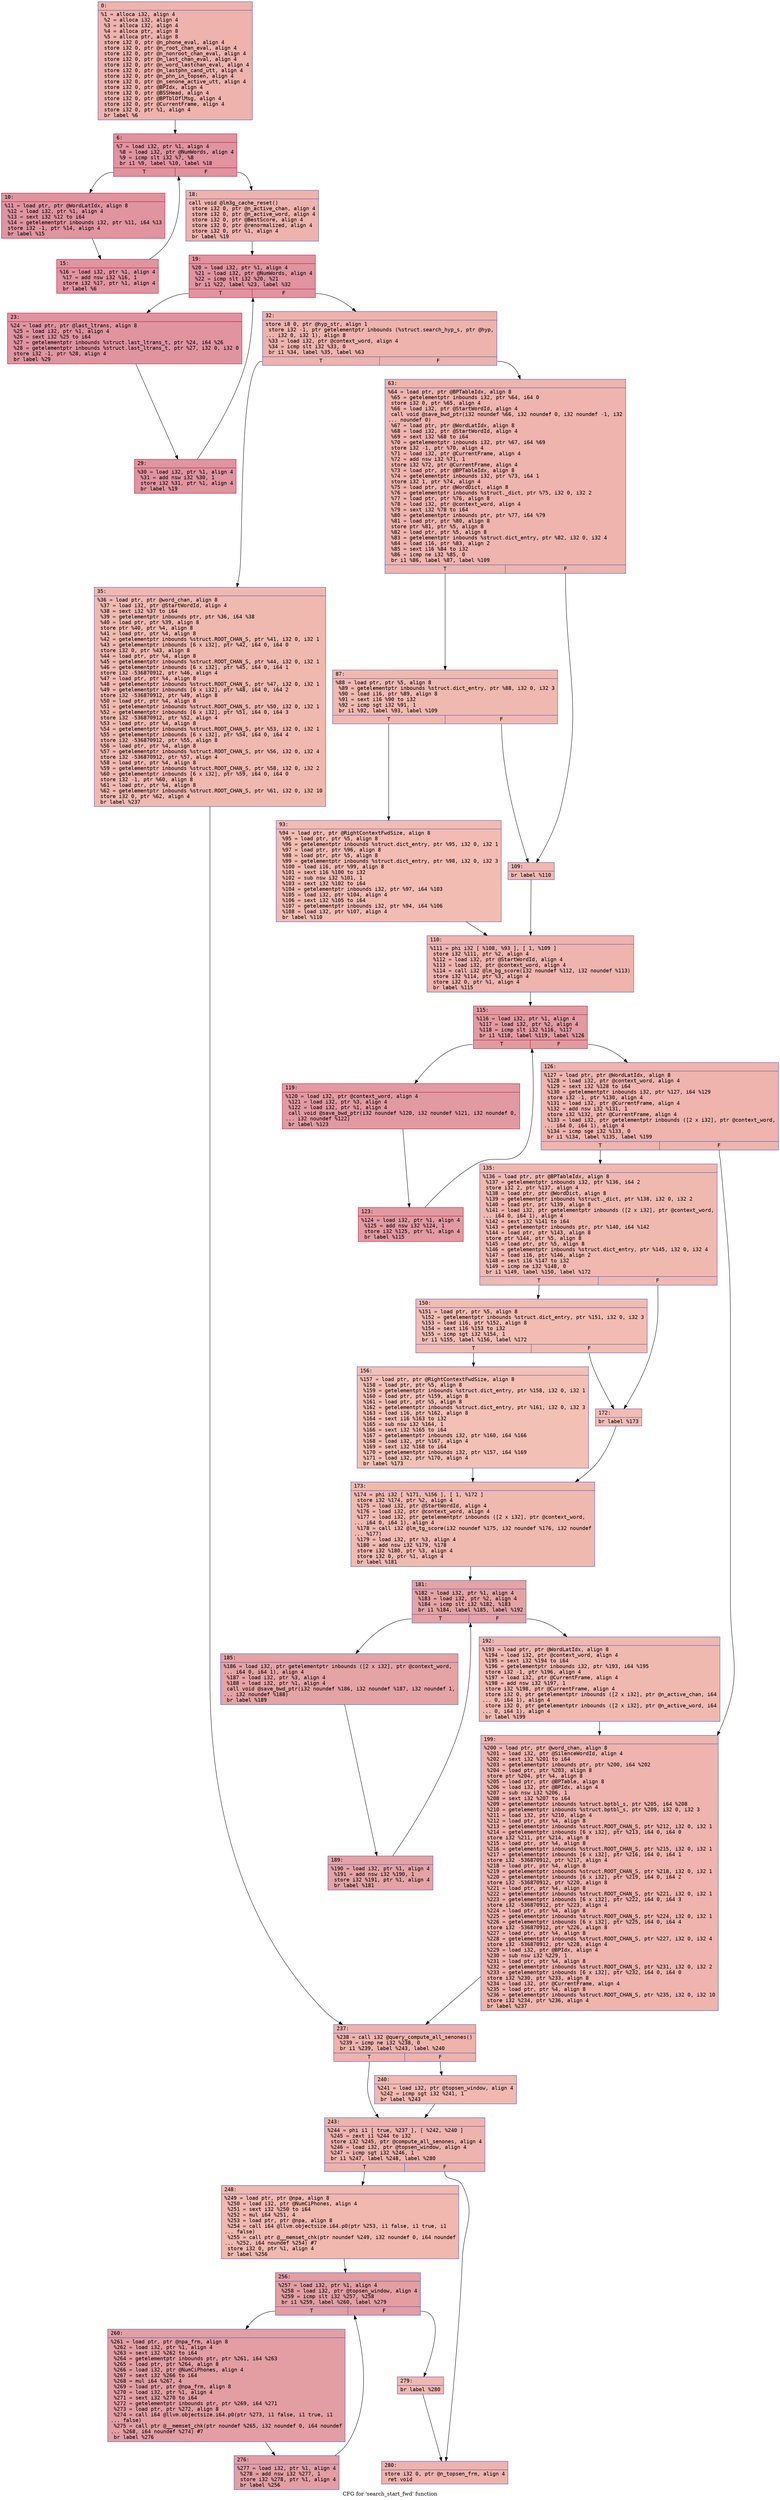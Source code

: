 digraph "CFG for 'search_start_fwd' function" {
	label="CFG for 'search_start_fwd' function";

	Node0x60000203d1d0 [shape=record,color="#3d50c3ff", style=filled, fillcolor="#d6524470" fontname="Courier",label="{0:\l|  %1 = alloca i32, align 4\l  %2 = alloca i32, align 4\l  %3 = alloca i32, align 4\l  %4 = alloca ptr, align 8\l  %5 = alloca ptr, align 8\l  store i32 0, ptr @n_phone_eval, align 4\l  store i32 0, ptr @n_root_chan_eval, align 4\l  store i32 0, ptr @n_nonroot_chan_eval, align 4\l  store i32 0, ptr @n_last_chan_eval, align 4\l  store i32 0, ptr @n_word_lastchan_eval, align 4\l  store i32 0, ptr @n_lastphn_cand_utt, align 4\l  store i32 0, ptr @n_phn_in_topsen, align 4\l  store i32 0, ptr @n_senone_active_utt, align 4\l  store i32 0, ptr @BPIdx, align 4\l  store i32 0, ptr @BSSHead, align 4\l  store i32 0, ptr @BPTblOflMsg, align 4\l  store i32 0, ptr @CurrentFrame, align 4\l  store i32 0, ptr %1, align 4\l  br label %6\l}"];
	Node0x60000203d1d0 -> Node0x60000203d220[tooltip="0 -> 6\nProbability 100.00%" ];
	Node0x60000203d220 [shape=record,color="#b70d28ff", style=filled, fillcolor="#b70d2870" fontname="Courier",label="{6:\l|  %7 = load i32, ptr %1, align 4\l  %8 = load i32, ptr @NumWords, align 4\l  %9 = icmp slt i32 %7, %8\l  br i1 %9, label %10, label %18\l|{<s0>T|<s1>F}}"];
	Node0x60000203d220:s0 -> Node0x60000203d270[tooltip="6 -> 10\nProbability 96.88%" ];
	Node0x60000203d220:s1 -> Node0x60000203d310[tooltip="6 -> 18\nProbability 3.12%" ];
	Node0x60000203d270 [shape=record,color="#b70d28ff", style=filled, fillcolor="#b70d2870" fontname="Courier",label="{10:\l|  %11 = load ptr, ptr @WordLatIdx, align 8\l  %12 = load i32, ptr %1, align 4\l  %13 = sext i32 %12 to i64\l  %14 = getelementptr inbounds i32, ptr %11, i64 %13\l  store i32 -1, ptr %14, align 4\l  br label %15\l}"];
	Node0x60000203d270 -> Node0x60000203d2c0[tooltip="10 -> 15\nProbability 100.00%" ];
	Node0x60000203d2c0 [shape=record,color="#b70d28ff", style=filled, fillcolor="#b70d2870" fontname="Courier",label="{15:\l|  %16 = load i32, ptr %1, align 4\l  %17 = add nsw i32 %16, 1\l  store i32 %17, ptr %1, align 4\l  br label %6\l}"];
	Node0x60000203d2c0 -> Node0x60000203d220[tooltip="15 -> 6\nProbability 100.00%" ];
	Node0x60000203d310 [shape=record,color="#3d50c3ff", style=filled, fillcolor="#d6524470" fontname="Courier",label="{18:\l|  call void @lm3g_cache_reset()\l  store i32 0, ptr @n_active_chan, align 4\l  store i32 0, ptr @n_active_word, align 4\l  store i32 0, ptr @BestScore, align 4\l  store i32 0, ptr @renormalized, align 4\l  store i32 0, ptr %1, align 4\l  br label %19\l}"];
	Node0x60000203d310 -> Node0x60000203d360[tooltip="18 -> 19\nProbability 100.00%" ];
	Node0x60000203d360 [shape=record,color="#b70d28ff", style=filled, fillcolor="#b70d2870" fontname="Courier",label="{19:\l|  %20 = load i32, ptr %1, align 4\l  %21 = load i32, ptr @NumWords, align 4\l  %22 = icmp slt i32 %20, %21\l  br i1 %22, label %23, label %32\l|{<s0>T|<s1>F}}"];
	Node0x60000203d360:s0 -> Node0x60000203d3b0[tooltip="19 -> 23\nProbability 96.88%" ];
	Node0x60000203d360:s1 -> Node0x60000203d450[tooltip="19 -> 32\nProbability 3.12%" ];
	Node0x60000203d3b0 [shape=record,color="#b70d28ff", style=filled, fillcolor="#b70d2870" fontname="Courier",label="{23:\l|  %24 = load ptr, ptr @last_ltrans, align 8\l  %25 = load i32, ptr %1, align 4\l  %26 = sext i32 %25 to i64\l  %27 = getelementptr inbounds %struct.last_ltrans_t, ptr %24, i64 %26\l  %28 = getelementptr inbounds %struct.last_ltrans_t, ptr %27, i32 0, i32 0\l  store i32 -1, ptr %28, align 4\l  br label %29\l}"];
	Node0x60000203d3b0 -> Node0x60000203d400[tooltip="23 -> 29\nProbability 100.00%" ];
	Node0x60000203d400 [shape=record,color="#b70d28ff", style=filled, fillcolor="#b70d2870" fontname="Courier",label="{29:\l|  %30 = load i32, ptr %1, align 4\l  %31 = add nsw i32 %30, 1\l  store i32 %31, ptr %1, align 4\l  br label %19\l}"];
	Node0x60000203d400 -> Node0x60000203d360[tooltip="29 -> 19\nProbability 100.00%" ];
	Node0x60000203d450 [shape=record,color="#3d50c3ff", style=filled, fillcolor="#d6524470" fontname="Courier",label="{32:\l|  store i8 0, ptr @hyp_str, align 1\l  store i32 -1, ptr getelementptr inbounds (%struct.search_hyp_s, ptr @hyp,\l... i32 0, i32 1), align 8\l  %33 = load i32, ptr @context_word, align 4\l  %34 = icmp slt i32 %33, 0\l  br i1 %34, label %35, label %63\l|{<s0>T|<s1>F}}"];
	Node0x60000203d450:s0 -> Node0x60000203d4a0[tooltip="32 -> 35\nProbability 37.50%" ];
	Node0x60000203d450:s1 -> Node0x60000203d4f0[tooltip="32 -> 63\nProbability 62.50%" ];
	Node0x60000203d4a0 [shape=record,color="#3d50c3ff", style=filled, fillcolor="#de614d70" fontname="Courier",label="{35:\l|  %36 = load ptr, ptr @word_chan, align 8\l  %37 = load i32, ptr @StartWordId, align 4\l  %38 = sext i32 %37 to i64\l  %39 = getelementptr inbounds ptr, ptr %36, i64 %38\l  %40 = load ptr, ptr %39, align 8\l  store ptr %40, ptr %4, align 8\l  %41 = load ptr, ptr %4, align 8\l  %42 = getelementptr inbounds %struct.ROOT_CHAN_S, ptr %41, i32 0, i32 1\l  %43 = getelementptr inbounds [6 x i32], ptr %42, i64 0, i64 0\l  store i32 0, ptr %43, align 8\l  %44 = load ptr, ptr %4, align 8\l  %45 = getelementptr inbounds %struct.ROOT_CHAN_S, ptr %44, i32 0, i32 1\l  %46 = getelementptr inbounds [6 x i32], ptr %45, i64 0, i64 1\l  store i32 -536870912, ptr %46, align 4\l  %47 = load ptr, ptr %4, align 8\l  %48 = getelementptr inbounds %struct.ROOT_CHAN_S, ptr %47, i32 0, i32 1\l  %49 = getelementptr inbounds [6 x i32], ptr %48, i64 0, i64 2\l  store i32 -536870912, ptr %49, align 8\l  %50 = load ptr, ptr %4, align 8\l  %51 = getelementptr inbounds %struct.ROOT_CHAN_S, ptr %50, i32 0, i32 1\l  %52 = getelementptr inbounds [6 x i32], ptr %51, i64 0, i64 3\l  store i32 -536870912, ptr %52, align 4\l  %53 = load ptr, ptr %4, align 8\l  %54 = getelementptr inbounds %struct.ROOT_CHAN_S, ptr %53, i32 0, i32 1\l  %55 = getelementptr inbounds [6 x i32], ptr %54, i64 0, i64 4\l  store i32 -536870912, ptr %55, align 8\l  %56 = load ptr, ptr %4, align 8\l  %57 = getelementptr inbounds %struct.ROOT_CHAN_S, ptr %56, i32 0, i32 4\l  store i32 -536870912, ptr %57, align 4\l  %58 = load ptr, ptr %4, align 8\l  %59 = getelementptr inbounds %struct.ROOT_CHAN_S, ptr %58, i32 0, i32 2\l  %60 = getelementptr inbounds [6 x i32], ptr %59, i64 0, i64 0\l  store i32 -1, ptr %60, align 8\l  %61 = load ptr, ptr %4, align 8\l  %62 = getelementptr inbounds %struct.ROOT_CHAN_S, ptr %61, i32 0, i32 10\l  store i32 0, ptr %62, align 4\l  br label %237\l}"];
	Node0x60000203d4a0 -> Node0x60000203dae0[tooltip="35 -> 237\nProbability 100.00%" ];
	Node0x60000203d4f0 [shape=record,color="#3d50c3ff", style=filled, fillcolor="#d8564670" fontname="Courier",label="{63:\l|  %64 = load ptr, ptr @BPTableIdx, align 8\l  %65 = getelementptr inbounds i32, ptr %64, i64 0\l  store i32 0, ptr %65, align 4\l  %66 = load i32, ptr @StartWordId, align 4\l  call void @save_bwd_ptr(i32 noundef %66, i32 noundef 0, i32 noundef -1, i32\l... noundef 0)\l  %67 = load ptr, ptr @WordLatIdx, align 8\l  %68 = load i32, ptr @StartWordId, align 4\l  %69 = sext i32 %68 to i64\l  %70 = getelementptr inbounds i32, ptr %67, i64 %69\l  store i32 -1, ptr %70, align 4\l  %71 = load i32, ptr @CurrentFrame, align 4\l  %72 = add nsw i32 %71, 1\l  store i32 %72, ptr @CurrentFrame, align 4\l  %73 = load ptr, ptr @BPTableIdx, align 8\l  %74 = getelementptr inbounds i32, ptr %73, i64 1\l  store i32 1, ptr %74, align 4\l  %75 = load ptr, ptr @WordDict, align 8\l  %76 = getelementptr inbounds %struct._dict, ptr %75, i32 0, i32 2\l  %77 = load ptr, ptr %76, align 8\l  %78 = load i32, ptr @context_word, align 4\l  %79 = sext i32 %78 to i64\l  %80 = getelementptr inbounds ptr, ptr %77, i64 %79\l  %81 = load ptr, ptr %80, align 8\l  store ptr %81, ptr %5, align 8\l  %82 = load ptr, ptr %5, align 8\l  %83 = getelementptr inbounds %struct.dict_entry, ptr %82, i32 0, i32 4\l  %84 = load i16, ptr %83, align 2\l  %85 = sext i16 %84 to i32\l  %86 = icmp ne i32 %85, 0\l  br i1 %86, label %87, label %109\l|{<s0>T|<s1>F}}"];
	Node0x60000203d4f0:s0 -> Node0x60000203d540[tooltip="63 -> 87\nProbability 62.50%" ];
	Node0x60000203d4f0:s1 -> Node0x60000203d5e0[tooltip="63 -> 109\nProbability 37.50%" ];
	Node0x60000203d540 [shape=record,color="#3d50c3ff", style=filled, fillcolor="#de614d70" fontname="Courier",label="{87:\l|  %88 = load ptr, ptr %5, align 8\l  %89 = getelementptr inbounds %struct.dict_entry, ptr %88, i32 0, i32 3\l  %90 = load i16, ptr %89, align 8\l  %91 = sext i16 %90 to i32\l  %92 = icmp sgt i32 %91, 1\l  br i1 %92, label %93, label %109\l|{<s0>T|<s1>F}}"];
	Node0x60000203d540:s0 -> Node0x60000203d590[tooltip="87 -> 93\nProbability 50.00%" ];
	Node0x60000203d540:s1 -> Node0x60000203d5e0[tooltip="87 -> 109\nProbability 50.00%" ];
	Node0x60000203d590 [shape=record,color="#3d50c3ff", style=filled, fillcolor="#e1675170" fontname="Courier",label="{93:\l|  %94 = load ptr, ptr @RightContextFwdSize, align 8\l  %95 = load ptr, ptr %5, align 8\l  %96 = getelementptr inbounds %struct.dict_entry, ptr %95, i32 0, i32 1\l  %97 = load ptr, ptr %96, align 8\l  %98 = load ptr, ptr %5, align 8\l  %99 = getelementptr inbounds %struct.dict_entry, ptr %98, i32 0, i32 3\l  %100 = load i16, ptr %99, align 8\l  %101 = sext i16 %100 to i32\l  %102 = sub nsw i32 %101, 1\l  %103 = sext i32 %102 to i64\l  %104 = getelementptr inbounds i32, ptr %97, i64 %103\l  %105 = load i32, ptr %104, align 4\l  %106 = sext i32 %105 to i64\l  %107 = getelementptr inbounds i32, ptr %94, i64 %106\l  %108 = load i32, ptr %107, align 4\l  br label %110\l}"];
	Node0x60000203d590 -> Node0x60000203d630[tooltip="93 -> 110\nProbability 100.00%" ];
	Node0x60000203d5e0 [shape=record,color="#3d50c3ff", style=filled, fillcolor="#dc5d4a70" fontname="Courier",label="{109:\l|  br label %110\l}"];
	Node0x60000203d5e0 -> Node0x60000203d630[tooltip="109 -> 110\nProbability 100.00%" ];
	Node0x60000203d630 [shape=record,color="#3d50c3ff", style=filled, fillcolor="#d8564670" fontname="Courier",label="{110:\l|  %111 = phi i32 [ %108, %93 ], [ 1, %109 ]\l  store i32 %111, ptr %2, align 4\l  %112 = load i32, ptr @StartWordId, align 4\l  %113 = load i32, ptr @context_word, align 4\l  %114 = call i32 @lm_bg_score(i32 noundef %112, i32 noundef %113)\l  store i32 %114, ptr %3, align 4\l  store i32 0, ptr %1, align 4\l  br label %115\l}"];
	Node0x60000203d630 -> Node0x60000203d680[tooltip="110 -> 115\nProbability 100.00%" ];
	Node0x60000203d680 [shape=record,color="#b70d28ff", style=filled, fillcolor="#bb1b2c70" fontname="Courier",label="{115:\l|  %116 = load i32, ptr %1, align 4\l  %117 = load i32, ptr %2, align 4\l  %118 = icmp slt i32 %116, %117\l  br i1 %118, label %119, label %126\l|{<s0>T|<s1>F}}"];
	Node0x60000203d680:s0 -> Node0x60000203d6d0[tooltip="115 -> 119\nProbability 96.88%" ];
	Node0x60000203d680:s1 -> Node0x60000203d770[tooltip="115 -> 126\nProbability 3.12%" ];
	Node0x60000203d6d0 [shape=record,color="#b70d28ff", style=filled, fillcolor="#bb1b2c70" fontname="Courier",label="{119:\l|  %120 = load i32, ptr @context_word, align 4\l  %121 = load i32, ptr %3, align 4\l  %122 = load i32, ptr %1, align 4\l  call void @save_bwd_ptr(i32 noundef %120, i32 noundef %121, i32 noundef 0,\l... i32 noundef %122)\l  br label %123\l}"];
	Node0x60000203d6d0 -> Node0x60000203d720[tooltip="119 -> 123\nProbability 100.00%" ];
	Node0x60000203d720 [shape=record,color="#b70d28ff", style=filled, fillcolor="#bb1b2c70" fontname="Courier",label="{123:\l|  %124 = load i32, ptr %1, align 4\l  %125 = add nsw i32 %124, 1\l  store i32 %125, ptr %1, align 4\l  br label %115\l}"];
	Node0x60000203d720 -> Node0x60000203d680[tooltip="123 -> 115\nProbability 100.00%" ];
	Node0x60000203d770 [shape=record,color="#3d50c3ff", style=filled, fillcolor="#d8564670" fontname="Courier",label="{126:\l|  %127 = load ptr, ptr @WordLatIdx, align 8\l  %128 = load i32, ptr @context_word, align 4\l  %129 = sext i32 %128 to i64\l  %130 = getelementptr inbounds i32, ptr %127, i64 %129\l  store i32 -1, ptr %130, align 4\l  %131 = load i32, ptr @CurrentFrame, align 4\l  %132 = add nsw i32 %131, 1\l  store i32 %132, ptr @CurrentFrame, align 4\l  %133 = load i32, ptr getelementptr inbounds ([2 x i32], ptr @context_word,\l... i64 0, i64 1), align 4\l  %134 = icmp sge i32 %133, 0\l  br i1 %134, label %135, label %199\l|{<s0>T|<s1>F}}"];
	Node0x60000203d770:s0 -> Node0x60000203d7c0[tooltip="126 -> 135\nProbability 50.00%" ];
	Node0x60000203d770:s1 -> Node0x60000203da90[tooltip="126 -> 199\nProbability 50.00%" ];
	Node0x60000203d7c0 [shape=record,color="#3d50c3ff", style=filled, fillcolor="#de614d70" fontname="Courier",label="{135:\l|  %136 = load ptr, ptr @BPTableIdx, align 8\l  %137 = getelementptr inbounds i32, ptr %136, i64 2\l  store i32 2, ptr %137, align 4\l  %138 = load ptr, ptr @WordDict, align 8\l  %139 = getelementptr inbounds %struct._dict, ptr %138, i32 0, i32 2\l  %140 = load ptr, ptr %139, align 8\l  %141 = load i32, ptr getelementptr inbounds ([2 x i32], ptr @context_word,\l... i64 0, i64 1), align 4\l  %142 = sext i32 %141 to i64\l  %143 = getelementptr inbounds ptr, ptr %140, i64 %142\l  %144 = load ptr, ptr %143, align 8\l  store ptr %144, ptr %5, align 8\l  %145 = load ptr, ptr %5, align 8\l  %146 = getelementptr inbounds %struct.dict_entry, ptr %145, i32 0, i32 4\l  %147 = load i16, ptr %146, align 2\l  %148 = sext i16 %147 to i32\l  %149 = icmp ne i32 %148, 0\l  br i1 %149, label %150, label %172\l|{<s0>T|<s1>F}}"];
	Node0x60000203d7c0:s0 -> Node0x60000203d810[tooltip="135 -> 150\nProbability 62.50%" ];
	Node0x60000203d7c0:s1 -> Node0x60000203d8b0[tooltip="135 -> 172\nProbability 37.50%" ];
	Node0x60000203d810 [shape=record,color="#3d50c3ff", style=filled, fillcolor="#e1675170" fontname="Courier",label="{150:\l|  %151 = load ptr, ptr %5, align 8\l  %152 = getelementptr inbounds %struct.dict_entry, ptr %151, i32 0, i32 3\l  %153 = load i16, ptr %152, align 8\l  %154 = sext i16 %153 to i32\l  %155 = icmp sgt i32 %154, 1\l  br i1 %155, label %156, label %172\l|{<s0>T|<s1>F}}"];
	Node0x60000203d810:s0 -> Node0x60000203d860[tooltip="150 -> 156\nProbability 50.00%" ];
	Node0x60000203d810:s1 -> Node0x60000203d8b0[tooltip="150 -> 172\nProbability 50.00%" ];
	Node0x60000203d860 [shape=record,color="#3d50c3ff", style=filled, fillcolor="#e5705870" fontname="Courier",label="{156:\l|  %157 = load ptr, ptr @RightContextFwdSize, align 8\l  %158 = load ptr, ptr %5, align 8\l  %159 = getelementptr inbounds %struct.dict_entry, ptr %158, i32 0, i32 1\l  %160 = load ptr, ptr %159, align 8\l  %161 = load ptr, ptr %5, align 8\l  %162 = getelementptr inbounds %struct.dict_entry, ptr %161, i32 0, i32 3\l  %163 = load i16, ptr %162, align 8\l  %164 = sext i16 %163 to i32\l  %165 = sub nsw i32 %164, 1\l  %166 = sext i32 %165 to i64\l  %167 = getelementptr inbounds i32, ptr %160, i64 %166\l  %168 = load i32, ptr %167, align 4\l  %169 = sext i32 %168 to i64\l  %170 = getelementptr inbounds i32, ptr %157, i64 %169\l  %171 = load i32, ptr %170, align 4\l  br label %173\l}"];
	Node0x60000203d860 -> Node0x60000203d900[tooltip="156 -> 173\nProbability 100.00%" ];
	Node0x60000203d8b0 [shape=record,color="#3d50c3ff", style=filled, fillcolor="#e1675170" fontname="Courier",label="{172:\l|  br label %173\l}"];
	Node0x60000203d8b0 -> Node0x60000203d900[tooltip="172 -> 173\nProbability 100.00%" ];
	Node0x60000203d900 [shape=record,color="#3d50c3ff", style=filled, fillcolor="#de614d70" fontname="Courier",label="{173:\l|  %174 = phi i32 [ %171, %156 ], [ 1, %172 ]\l  store i32 %174, ptr %2, align 4\l  %175 = load i32, ptr @StartWordId, align 4\l  %176 = load i32, ptr @context_word, align 4\l  %177 = load i32, ptr getelementptr inbounds ([2 x i32], ptr @context_word,\l... i64 0, i64 1), align 4\l  %178 = call i32 @lm_tg_score(i32 noundef %175, i32 noundef %176, i32 noundef\l... %177)\l  %179 = load i32, ptr %3, align 4\l  %180 = add nsw i32 %179, %178\l  store i32 %180, ptr %3, align 4\l  store i32 0, ptr %1, align 4\l  br label %181\l}"];
	Node0x60000203d900 -> Node0x60000203d950[tooltip="173 -> 181\nProbability 100.00%" ];
	Node0x60000203d950 [shape=record,color="#3d50c3ff", style=filled, fillcolor="#c32e3170" fontname="Courier",label="{181:\l|  %182 = load i32, ptr %1, align 4\l  %183 = load i32, ptr %2, align 4\l  %184 = icmp slt i32 %182, %183\l  br i1 %184, label %185, label %192\l|{<s0>T|<s1>F}}"];
	Node0x60000203d950:s0 -> Node0x60000203d9a0[tooltip="181 -> 185\nProbability 96.88%" ];
	Node0x60000203d950:s1 -> Node0x60000203da40[tooltip="181 -> 192\nProbability 3.12%" ];
	Node0x60000203d9a0 [shape=record,color="#3d50c3ff", style=filled, fillcolor="#c32e3170" fontname="Courier",label="{185:\l|  %186 = load i32, ptr getelementptr inbounds ([2 x i32], ptr @context_word,\l... i64 0, i64 1), align 4\l  %187 = load i32, ptr %3, align 4\l  %188 = load i32, ptr %1, align 4\l  call void @save_bwd_ptr(i32 noundef %186, i32 noundef %187, i32 noundef 1,\l... i32 noundef %188)\l  br label %189\l}"];
	Node0x60000203d9a0 -> Node0x60000203d9f0[tooltip="185 -> 189\nProbability 100.00%" ];
	Node0x60000203d9f0 [shape=record,color="#3d50c3ff", style=filled, fillcolor="#c32e3170" fontname="Courier",label="{189:\l|  %190 = load i32, ptr %1, align 4\l  %191 = add nsw i32 %190, 1\l  store i32 %191, ptr %1, align 4\l  br label %181\l}"];
	Node0x60000203d9f0 -> Node0x60000203d950[tooltip="189 -> 181\nProbability 100.00%" ];
	Node0x60000203da40 [shape=record,color="#3d50c3ff", style=filled, fillcolor="#de614d70" fontname="Courier",label="{192:\l|  %193 = load ptr, ptr @WordLatIdx, align 8\l  %194 = load i32, ptr @context_word, align 4\l  %195 = sext i32 %194 to i64\l  %196 = getelementptr inbounds i32, ptr %193, i64 %195\l  store i32 -1, ptr %196, align 4\l  %197 = load i32, ptr @CurrentFrame, align 4\l  %198 = add nsw i32 %197, 1\l  store i32 %198, ptr @CurrentFrame, align 4\l  store i32 0, ptr getelementptr inbounds ([2 x i32], ptr @n_active_chan, i64\l... 0, i64 1), align 4\l  store i32 0, ptr getelementptr inbounds ([2 x i32], ptr @n_active_word, i64\l... 0, i64 1), align 4\l  br label %199\l}"];
	Node0x60000203da40 -> Node0x60000203da90[tooltip="192 -> 199\nProbability 100.00%" ];
	Node0x60000203da90 [shape=record,color="#3d50c3ff", style=filled, fillcolor="#d8564670" fontname="Courier",label="{199:\l|  %200 = load ptr, ptr @word_chan, align 8\l  %201 = load i32, ptr @SilenceWordId, align 4\l  %202 = sext i32 %201 to i64\l  %203 = getelementptr inbounds ptr, ptr %200, i64 %202\l  %204 = load ptr, ptr %203, align 8\l  store ptr %204, ptr %4, align 8\l  %205 = load ptr, ptr @BPTable, align 8\l  %206 = load i32, ptr @BPIdx, align 4\l  %207 = sub nsw i32 %206, 1\l  %208 = sext i32 %207 to i64\l  %209 = getelementptr inbounds %struct.bptbl_s, ptr %205, i64 %208\l  %210 = getelementptr inbounds %struct.bptbl_s, ptr %209, i32 0, i32 3\l  %211 = load i32, ptr %210, align 4\l  %212 = load ptr, ptr %4, align 8\l  %213 = getelementptr inbounds %struct.ROOT_CHAN_S, ptr %212, i32 0, i32 1\l  %214 = getelementptr inbounds [6 x i32], ptr %213, i64 0, i64 0\l  store i32 %211, ptr %214, align 8\l  %215 = load ptr, ptr %4, align 8\l  %216 = getelementptr inbounds %struct.ROOT_CHAN_S, ptr %215, i32 0, i32 1\l  %217 = getelementptr inbounds [6 x i32], ptr %216, i64 0, i64 1\l  store i32 -536870912, ptr %217, align 4\l  %218 = load ptr, ptr %4, align 8\l  %219 = getelementptr inbounds %struct.ROOT_CHAN_S, ptr %218, i32 0, i32 1\l  %220 = getelementptr inbounds [6 x i32], ptr %219, i64 0, i64 2\l  store i32 -536870912, ptr %220, align 8\l  %221 = load ptr, ptr %4, align 8\l  %222 = getelementptr inbounds %struct.ROOT_CHAN_S, ptr %221, i32 0, i32 1\l  %223 = getelementptr inbounds [6 x i32], ptr %222, i64 0, i64 3\l  store i32 -536870912, ptr %223, align 4\l  %224 = load ptr, ptr %4, align 8\l  %225 = getelementptr inbounds %struct.ROOT_CHAN_S, ptr %224, i32 0, i32 1\l  %226 = getelementptr inbounds [6 x i32], ptr %225, i64 0, i64 4\l  store i32 -536870912, ptr %226, align 8\l  %227 = load ptr, ptr %4, align 8\l  %228 = getelementptr inbounds %struct.ROOT_CHAN_S, ptr %227, i32 0, i32 4\l  store i32 -536870912, ptr %228, align 4\l  %229 = load i32, ptr @BPIdx, align 4\l  %230 = sub nsw i32 %229, 1\l  %231 = load ptr, ptr %4, align 8\l  %232 = getelementptr inbounds %struct.ROOT_CHAN_S, ptr %231, i32 0, i32 2\l  %233 = getelementptr inbounds [6 x i32], ptr %232, i64 0, i64 0\l  store i32 %230, ptr %233, align 8\l  %234 = load i32, ptr @CurrentFrame, align 4\l  %235 = load ptr, ptr %4, align 8\l  %236 = getelementptr inbounds %struct.ROOT_CHAN_S, ptr %235, i32 0, i32 10\l  store i32 %234, ptr %236, align 4\l  br label %237\l}"];
	Node0x60000203da90 -> Node0x60000203dae0[tooltip="199 -> 237\nProbability 100.00%" ];
	Node0x60000203dae0 [shape=record,color="#3d50c3ff", style=filled, fillcolor="#d6524470" fontname="Courier",label="{237:\l|  %238 = call i32 @query_compute_all_senones()\l  %239 = icmp ne i32 %238, 0\l  br i1 %239, label %243, label %240\l|{<s0>T|<s1>F}}"];
	Node0x60000203dae0:s0 -> Node0x60000203db80[tooltip="237 -> 243\nProbability 62.50%" ];
	Node0x60000203dae0:s1 -> Node0x60000203db30[tooltip="237 -> 240\nProbability 37.50%" ];
	Node0x60000203db30 [shape=record,color="#3d50c3ff", style=filled, fillcolor="#de614d70" fontname="Courier",label="{240:\l|  %241 = load i32, ptr @topsen_window, align 4\l  %242 = icmp sgt i32 %241, 1\l  br label %243\l}"];
	Node0x60000203db30 -> Node0x60000203db80[tooltip="240 -> 243\nProbability 100.00%" ];
	Node0x60000203db80 [shape=record,color="#3d50c3ff", style=filled, fillcolor="#d6524470" fontname="Courier",label="{243:\l|  %244 = phi i1 [ true, %237 ], [ %242, %240 ]\l  %245 = zext i1 %244 to i32\l  store i32 %245, ptr @compute_all_senones, align 4\l  %246 = load i32, ptr @topsen_window, align 4\l  %247 = icmp sgt i32 %246, 1\l  br i1 %247, label %248, label %280\l|{<s0>T|<s1>F}}"];
	Node0x60000203db80:s0 -> Node0x60000203dbd0[tooltip="243 -> 248\nProbability 50.00%" ];
	Node0x60000203db80:s1 -> Node0x60000203dd60[tooltip="243 -> 280\nProbability 50.00%" ];
	Node0x60000203dbd0 [shape=record,color="#3d50c3ff", style=filled, fillcolor="#dc5d4a70" fontname="Courier",label="{248:\l|  %249 = load ptr, ptr @npa, align 8\l  %250 = load i32, ptr @NumCiPhones, align 4\l  %251 = sext i32 %250 to i64\l  %252 = mul i64 %251, 4\l  %253 = load ptr, ptr @npa, align 8\l  %254 = call i64 @llvm.objectsize.i64.p0(ptr %253, i1 false, i1 true, i1\l... false)\l  %255 = call ptr @__memset_chk(ptr noundef %249, i32 noundef 0, i64 noundef\l... %252, i64 noundef %254) #7\l  store i32 0, ptr %1, align 4\l  br label %256\l}"];
	Node0x60000203dbd0 -> Node0x60000203dc20[tooltip="248 -> 256\nProbability 100.00%" ];
	Node0x60000203dc20 [shape=record,color="#3d50c3ff", style=filled, fillcolor="#be242e70" fontname="Courier",label="{256:\l|  %257 = load i32, ptr %1, align 4\l  %258 = load i32, ptr @topsen_window, align 4\l  %259 = icmp slt i32 %257, %258\l  br i1 %259, label %260, label %279\l|{<s0>T|<s1>F}}"];
	Node0x60000203dc20:s0 -> Node0x60000203dc70[tooltip="256 -> 260\nProbability 96.88%" ];
	Node0x60000203dc20:s1 -> Node0x60000203dd10[tooltip="256 -> 279\nProbability 3.12%" ];
	Node0x60000203dc70 [shape=record,color="#3d50c3ff", style=filled, fillcolor="#be242e70" fontname="Courier",label="{260:\l|  %261 = load ptr, ptr @npa_frm, align 8\l  %262 = load i32, ptr %1, align 4\l  %263 = sext i32 %262 to i64\l  %264 = getelementptr inbounds ptr, ptr %261, i64 %263\l  %265 = load ptr, ptr %264, align 8\l  %266 = load i32, ptr @NumCiPhones, align 4\l  %267 = sext i32 %266 to i64\l  %268 = mul i64 %267, 4\l  %269 = load ptr, ptr @npa_frm, align 8\l  %270 = load i32, ptr %1, align 4\l  %271 = sext i32 %270 to i64\l  %272 = getelementptr inbounds ptr, ptr %269, i64 %271\l  %273 = load ptr, ptr %272, align 8\l  %274 = call i64 @llvm.objectsize.i64.p0(ptr %273, i1 false, i1 true, i1\l... false)\l  %275 = call ptr @__memset_chk(ptr noundef %265, i32 noundef 0, i64 noundef\l... %268, i64 noundef %274) #7\l  br label %276\l}"];
	Node0x60000203dc70 -> Node0x60000203dcc0[tooltip="260 -> 276\nProbability 100.00%" ];
	Node0x60000203dcc0 [shape=record,color="#3d50c3ff", style=filled, fillcolor="#be242e70" fontname="Courier",label="{276:\l|  %277 = load i32, ptr %1, align 4\l  %278 = add nsw i32 %277, 1\l  store i32 %278, ptr %1, align 4\l  br label %256\l}"];
	Node0x60000203dcc0 -> Node0x60000203dc20[tooltip="276 -> 256\nProbability 100.00%" ];
	Node0x60000203dd10 [shape=record,color="#3d50c3ff", style=filled, fillcolor="#dc5d4a70" fontname="Courier",label="{279:\l|  br label %280\l}"];
	Node0x60000203dd10 -> Node0x60000203dd60[tooltip="279 -> 280\nProbability 100.00%" ];
	Node0x60000203dd60 [shape=record,color="#3d50c3ff", style=filled, fillcolor="#d6524470" fontname="Courier",label="{280:\l|  store i32 0, ptr @n_topsen_frm, align 4\l  ret void\l}"];
}
